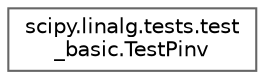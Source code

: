 digraph "Graphical Class Hierarchy"
{
 // LATEX_PDF_SIZE
  bgcolor="transparent";
  edge [fontname=Helvetica,fontsize=10,labelfontname=Helvetica,labelfontsize=10];
  node [fontname=Helvetica,fontsize=10,shape=box,height=0.2,width=0.4];
  rankdir="LR";
  Node0 [id="Node000000",label="scipy.linalg.tests.test\l_basic.TestPinv",height=0.2,width=0.4,color="grey40", fillcolor="white", style="filled",URL="$db/d97/classscipy_1_1linalg_1_1tests_1_1test__basic_1_1TestPinv.html",tooltip=" "];
}
